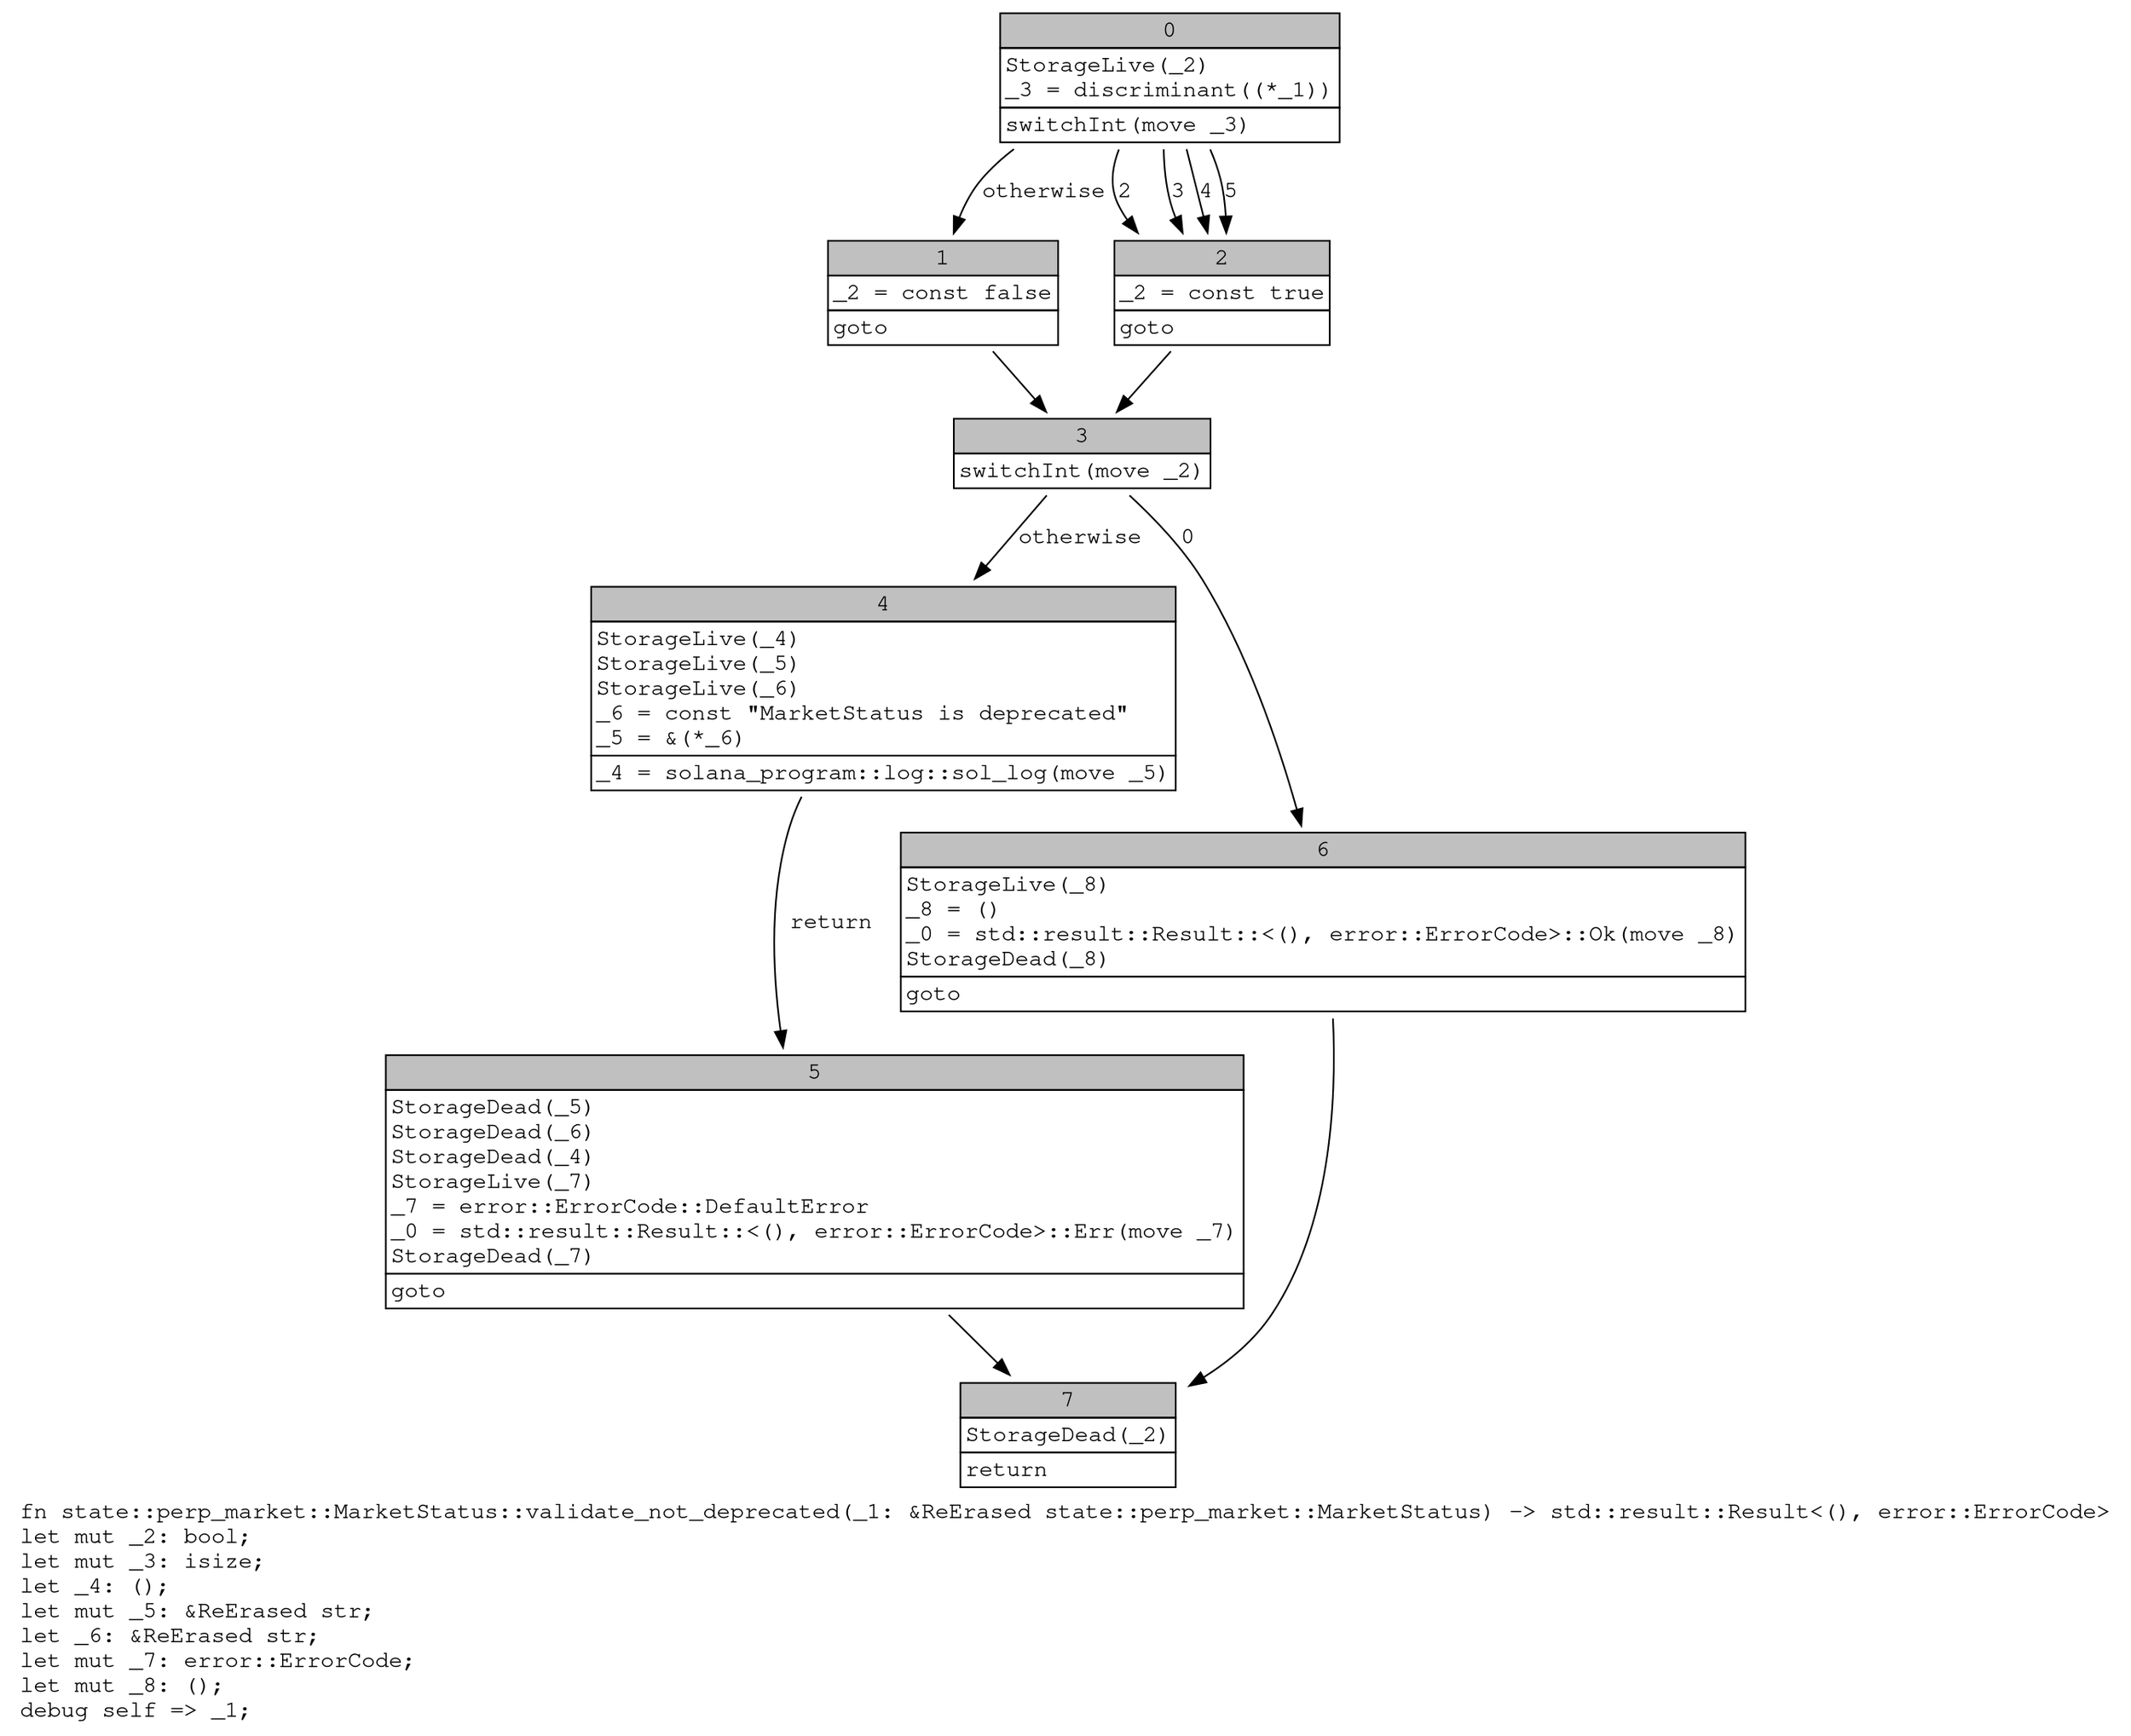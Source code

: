 digraph Mir_0_3774 {
    graph [fontname="Courier, monospace"];
    node [fontname="Courier, monospace"];
    edge [fontname="Courier, monospace"];
    label=<fn state::perp_market::MarketStatus::validate_not_deprecated(_1: &amp;ReErased state::perp_market::MarketStatus) -&gt; std::result::Result&lt;(), error::ErrorCode&gt;<br align="left"/>let mut _2: bool;<br align="left"/>let mut _3: isize;<br align="left"/>let _4: ();<br align="left"/>let mut _5: &amp;ReErased str;<br align="left"/>let _6: &amp;ReErased str;<br align="left"/>let mut _7: error::ErrorCode;<br align="left"/>let mut _8: ();<br align="left"/>debug self =&gt; _1;<br align="left"/>>;
    bb0__0_3774 [shape="none", label=<<table border="0" cellborder="1" cellspacing="0"><tr><td bgcolor="gray" align="center" colspan="1">0</td></tr><tr><td align="left" balign="left">StorageLive(_2)<br/>_3 = discriminant((*_1))<br/></td></tr><tr><td align="left">switchInt(move _3)</td></tr></table>>];
    bb1__0_3774 [shape="none", label=<<table border="0" cellborder="1" cellspacing="0"><tr><td bgcolor="gray" align="center" colspan="1">1</td></tr><tr><td align="left" balign="left">_2 = const false<br/></td></tr><tr><td align="left">goto</td></tr></table>>];
    bb2__0_3774 [shape="none", label=<<table border="0" cellborder="1" cellspacing="0"><tr><td bgcolor="gray" align="center" colspan="1">2</td></tr><tr><td align="left" balign="left">_2 = const true<br/></td></tr><tr><td align="left">goto</td></tr></table>>];
    bb3__0_3774 [shape="none", label=<<table border="0" cellborder="1" cellspacing="0"><tr><td bgcolor="gray" align="center" colspan="1">3</td></tr><tr><td align="left">switchInt(move _2)</td></tr></table>>];
    bb4__0_3774 [shape="none", label=<<table border="0" cellborder="1" cellspacing="0"><tr><td bgcolor="gray" align="center" colspan="1">4</td></tr><tr><td align="left" balign="left">StorageLive(_4)<br/>StorageLive(_5)<br/>StorageLive(_6)<br/>_6 = const &quot;MarketStatus is deprecated&quot;<br/>_5 = &amp;(*_6)<br/></td></tr><tr><td align="left">_4 = solana_program::log::sol_log(move _5)</td></tr></table>>];
    bb5__0_3774 [shape="none", label=<<table border="0" cellborder="1" cellspacing="0"><tr><td bgcolor="gray" align="center" colspan="1">5</td></tr><tr><td align="left" balign="left">StorageDead(_5)<br/>StorageDead(_6)<br/>StorageDead(_4)<br/>StorageLive(_7)<br/>_7 = error::ErrorCode::DefaultError<br/>_0 = std::result::Result::&lt;(), error::ErrorCode&gt;::Err(move _7)<br/>StorageDead(_7)<br/></td></tr><tr><td align="left">goto</td></tr></table>>];
    bb6__0_3774 [shape="none", label=<<table border="0" cellborder="1" cellspacing="0"><tr><td bgcolor="gray" align="center" colspan="1">6</td></tr><tr><td align="left" balign="left">StorageLive(_8)<br/>_8 = ()<br/>_0 = std::result::Result::&lt;(), error::ErrorCode&gt;::Ok(move _8)<br/>StorageDead(_8)<br/></td></tr><tr><td align="left">goto</td></tr></table>>];
    bb7__0_3774 [shape="none", label=<<table border="0" cellborder="1" cellspacing="0"><tr><td bgcolor="gray" align="center" colspan="1">7</td></tr><tr><td align="left" balign="left">StorageDead(_2)<br/></td></tr><tr><td align="left">return</td></tr></table>>];
    bb0__0_3774 -> bb2__0_3774 [label="2"];
    bb0__0_3774 -> bb2__0_3774 [label="3"];
    bb0__0_3774 -> bb2__0_3774 [label="4"];
    bb0__0_3774 -> bb2__0_3774 [label="5"];
    bb0__0_3774 -> bb1__0_3774 [label="otherwise"];
    bb1__0_3774 -> bb3__0_3774 [label=""];
    bb2__0_3774 -> bb3__0_3774 [label=""];
    bb3__0_3774 -> bb6__0_3774 [label="0"];
    bb3__0_3774 -> bb4__0_3774 [label="otherwise"];
    bb4__0_3774 -> bb5__0_3774 [label="return"];
    bb5__0_3774 -> bb7__0_3774 [label=""];
    bb6__0_3774 -> bb7__0_3774 [label=""];
}
